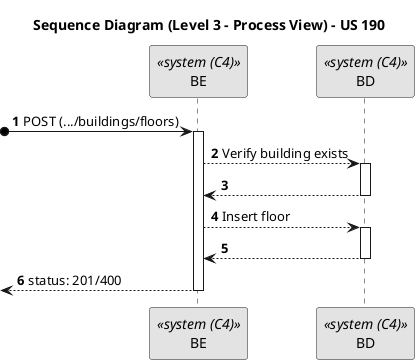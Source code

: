 @startuml
skinparam monochrome true
skinparam packageStyle rectangle
skinparam shadowing false

title Sequence Diagram (Level 3 - Process View) - US 190
autonumber

participant "BE" as BE <<system (C4)>>
participant "BD" as BD <<system (C4)>>

?o-> BE : POST (.../buildings/floors)
activate BE

    BE --> BD : Verify building exists
    activate BD
    BD --> BE :
    deactivate BD

    BE --> BD : Insert floor
    activate BD
    BD --> BE :
    deactivate BD

<-- BE : status: 201/400
deactivate BE

@enduml